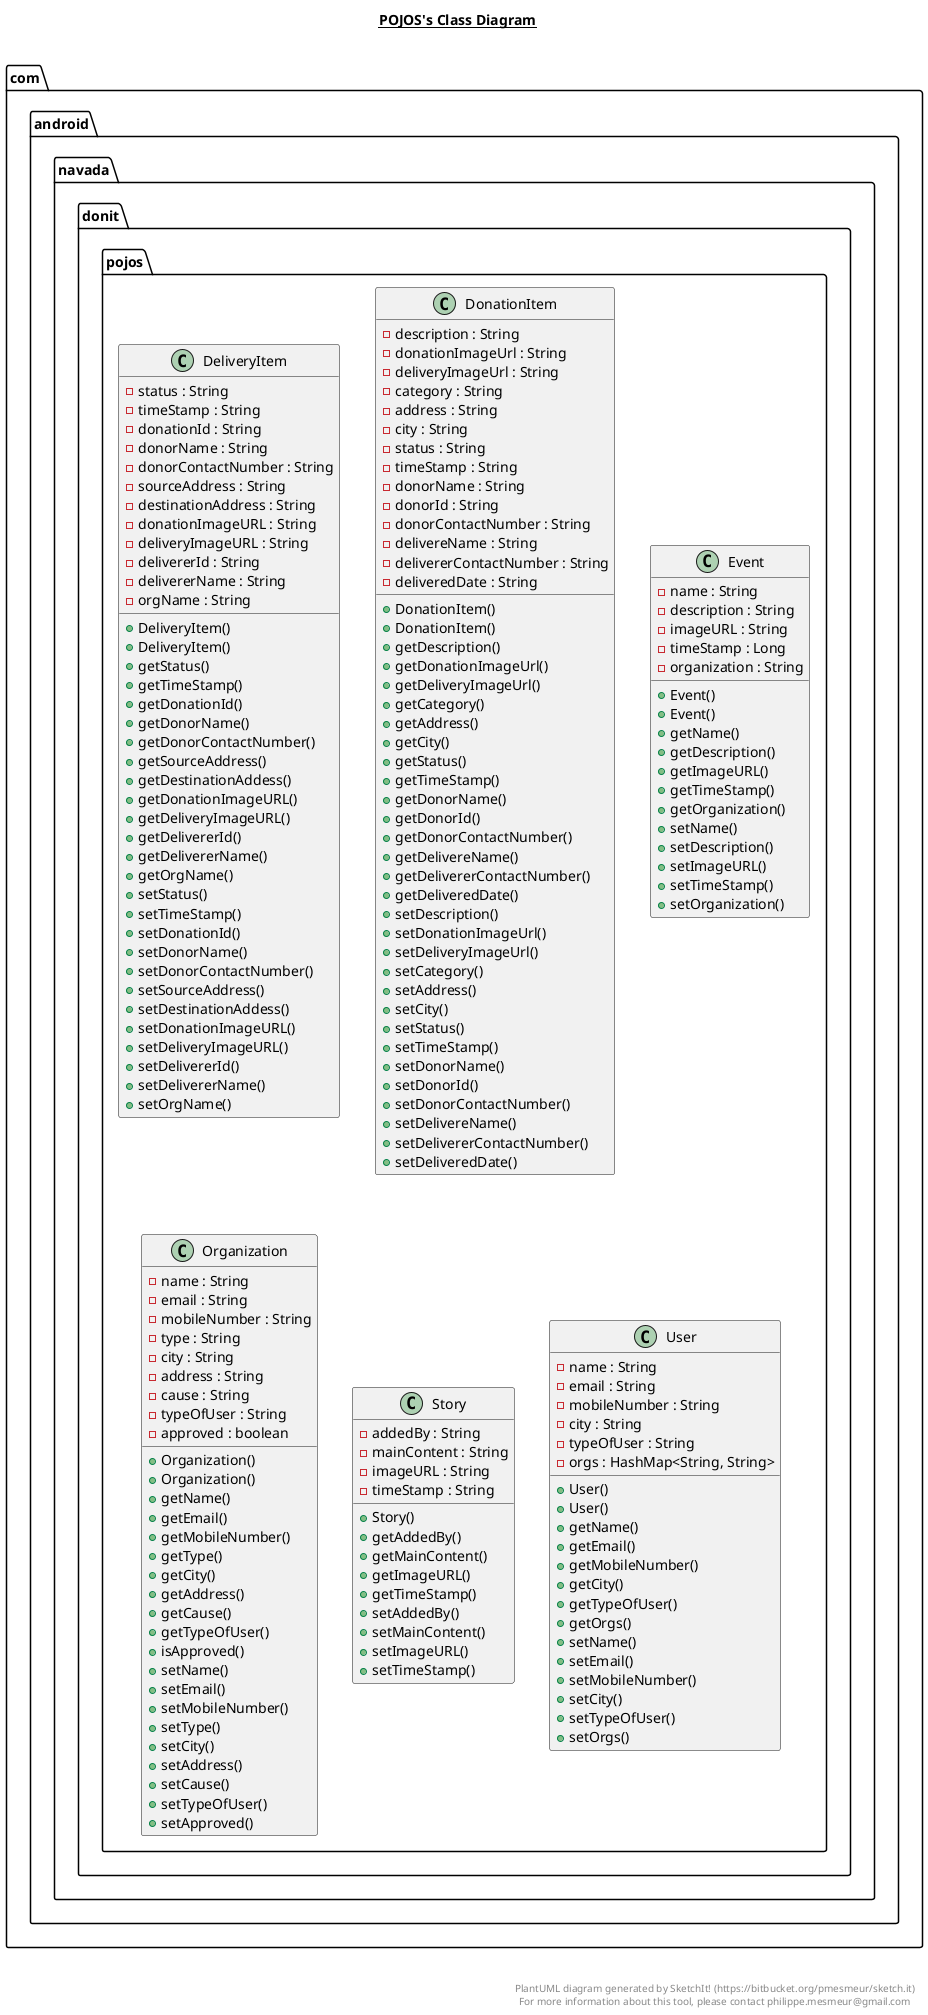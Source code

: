 @startuml

title __POJOS's Class Diagram__\n

  package com.android.navada.donit {
    package com.android.navada.donit.pojos {
      class DeliveryItem {
          - status : String
          - timeStamp : String
          - donationId : String
          - donorName : String
          - donorContactNumber : String
          - sourceAddress : String
          - destinationAddress : String
          - donationImageURL : String
          - deliveryImageURL : String
          - delivererId : String
          - delivererName : String
          - orgName : String
          + DeliveryItem()
          + DeliveryItem()
          + getStatus()
          + getTimeStamp()
          + getDonationId()
          + getDonorName()
          + getDonorContactNumber()
          + getSourceAddress()
          + getDestinationAddess()
          + getDonationImageURL()
          + getDeliveryImageURL()
          + getDelivererId()
          + getDelivererName()
          + getOrgName()
          + setStatus()
          + setTimeStamp()
          + setDonationId()
          + setDonorName()
          + setDonorContactNumber()
          + setSourceAddress()
          + setDestinationAddess()
          + setDonationImageURL()
          + setDeliveryImageURL()
          + setDelivererId()
          + setDelivererName()
          + setOrgName()
      }
    }
  }
  

  package com.android.navada.donit {
    package com.android.navada.donit.pojos {
      class DonationItem {
          - description : String
          - donationImageUrl : String
          - deliveryImageUrl : String
          - category : String
          - address : String
          - city : String
          - status : String
          - timeStamp : String
          - donorName : String
          - donorId : String
          - donorContactNumber : String
          - delivereName : String
          - delivererContactNumber : String
          - deliveredDate : String
          + DonationItem()
          + DonationItem()
          + getDescription()
          + getDonationImageUrl()
          + getDeliveryImageUrl()
          + getCategory()
          + getAddress()
          + getCity()
          + getStatus()
          + getTimeStamp()
          + getDonorName()
          + getDonorId()
          + getDonorContactNumber()
          + getDelivereName()
          + getDelivererContactNumber()
          + getDeliveredDate()
          + setDescription()
          + setDonationImageUrl()
          + setDeliveryImageUrl()
          + setCategory()
          + setAddress()
          + setCity()
          + setStatus()
          + setTimeStamp()
          + setDonorName()
          + setDonorId()
          + setDonorContactNumber()
          + setDelivereName()
          + setDelivererContactNumber()
          + setDeliveredDate()
      }
    }
  }
  

  package com.android.navada.donit {
    package com.android.navada.donit.pojos {
      class Event {
          - name : String
          - description : String
          - imageURL : String
          - timeStamp : Long
          - organization : String
          + Event()
          + Event()
          + getName()
          + getDescription()
          + getImageURL()
          + getTimeStamp()
          + getOrganization()
          + setName()
          + setDescription()
          + setImageURL()
          + setTimeStamp()
          + setOrganization()
      }
    }
  }
  

  package com.android.navada.donit {
    package com.android.navada.donit.pojos {
      class Organization {
          - name : String
          - email : String
          - mobileNumber : String
          - type : String
          - city : String
          - address : String
          - cause : String
          - typeOfUser : String
          - approved : boolean
          + Organization()
          + Organization()
          + getName()
          + getEmail()
          + getMobileNumber()
          + getType()
          + getCity()
          + getAddress()
          + getCause()
          + getTypeOfUser()
          + isApproved()
          + setName()
          + setEmail()
          + setMobileNumber()
          + setType()
          + setCity()
          + setAddress()
          + setCause()
          + setTypeOfUser()
          + setApproved()
      }
    }
  }
  

  package com.android.navada.donit {
    package com.android.navada.donit.pojos {
      class Story {
          - addedBy : String
          - mainContent : String
          - imageURL : String
          - timeStamp : String
          + Story()
          + getAddedBy()
          + getMainContent()
          + getImageURL()
          + getTimeStamp()
          + setAddedBy()
          + setMainContent()
          + setImageURL()
          + setTimeStamp()
      }
    }
  }
  

  package com.android.navada.donit {
    package com.android.navada.donit.pojos {
      class User {
          - name : String
          - email : String
          - mobileNumber : String
          - city : String
          - typeOfUser : String
          - orgs : HashMap<String, String>
          + User()
          + User()
          + getName()
          + getEmail()
          + getMobileNumber()
          + getCity()
          + getTypeOfUser()
          + getOrgs()
          + setName()
          + setEmail()
          + setMobileNumber()
          + setCity()
          + setTypeOfUser()
          + setOrgs()
      }
    }
  }
  



right footer


PlantUML diagram generated by SketchIt! (https://bitbucket.org/pmesmeur/sketch.it)
For more information about this tool, please contact philippe.mesmeur@gmail.com
endfooter

@enduml
